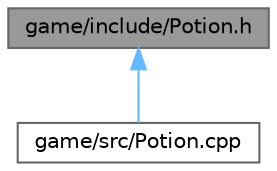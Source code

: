 digraph "game/include/Potion.h"
{
 // LATEX_PDF_SIZE
  bgcolor="transparent";
  edge [fontname=Helvetica,fontsize=10,labelfontname=Helvetica,labelfontsize=10];
  node [fontname=Helvetica,fontsize=10,shape=box,height=0.2,width=0.4];
  Node1 [id="Node000001",label="game/include/Potion.h",height=0.2,width=0.4,color="gray40", fillcolor="grey60", style="filled", fontcolor="black",tooltip="Potion item class."];
  Node1 -> Node2 [id="edge1_Node000001_Node000002",dir="back",color="steelblue1",style="solid",tooltip=" "];
  Node2 [id="Node000002",label="game/src/Potion.cpp",height=0.2,width=0.4,color="grey40", fillcolor="white", style="filled",URL="$Potion_8cpp.html",tooltip=" "];
}
